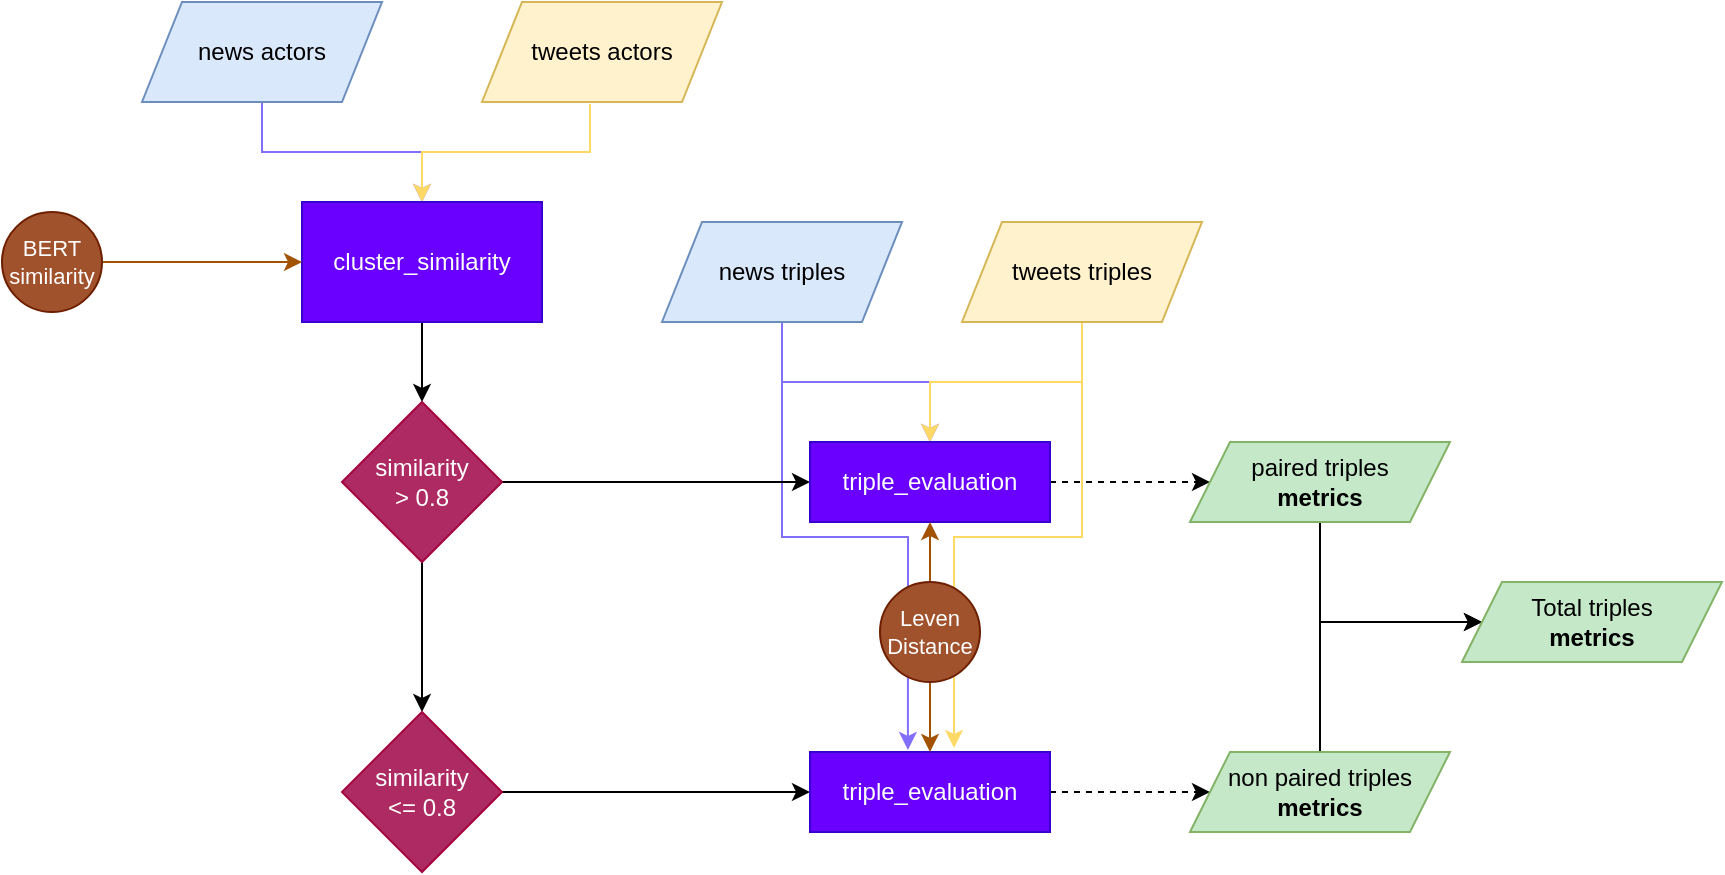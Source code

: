 <mxfile version="14.9.0" type="github">
  <diagram id="C5RBs43oDa-KdzZeNtuy" name="Page-1">
    <mxGraphModel dx="868" dy="468" grid="1" gridSize="10" guides="1" tooltips="1" connect="1" arrows="1" fold="1" page="1" pageScale="1" pageWidth="827" pageHeight="1169" math="0" shadow="0">
      <root>
        <mxCell id="WIyWlLk6GJQsqaUBKTNV-0" />
        <mxCell id="WIyWlLk6GJQsqaUBKTNV-1" parent="WIyWlLk6GJQsqaUBKTNV-0" />
        <mxCell id="CVYTd-x3_azDUV4iMZor-7" style="edgeStyle=orthogonalEdgeStyle;rounded=0;orthogonalLoop=1;jettySize=auto;html=1;exitX=0.5;exitY=1;exitDx=0;exitDy=0;entryX=0.5;entryY=0;entryDx=0;entryDy=0;strokeColor=#826FFC;" edge="1" parent="WIyWlLk6GJQsqaUBKTNV-1" source="CVYTd-x3_azDUV4iMZor-0" target="CVYTd-x3_azDUV4iMZor-6">
          <mxGeometry relative="1" as="geometry" />
        </mxCell>
        <mxCell id="CVYTd-x3_azDUV4iMZor-0" value="news actors" style="shape=parallelogram;perimeter=parallelogramPerimeter;whiteSpace=wrap;html=1;fixedSize=1;fillColor=#dae8fc;strokeColor=#6c8ebf;" vertex="1" parent="WIyWlLk6GJQsqaUBKTNV-1">
          <mxGeometry x="80" y="120" width="120" height="50" as="geometry" />
        </mxCell>
        <mxCell id="CVYTd-x3_azDUV4iMZor-30" style="edgeStyle=orthogonalEdgeStyle;rounded=0;orthogonalLoop=1;jettySize=auto;html=1;exitX=0.5;exitY=1;exitDx=0;exitDy=0;entryX=0.5;entryY=0;entryDx=0;entryDy=0;strokeColor=#826FFC;" edge="1" parent="WIyWlLk6GJQsqaUBKTNV-1" source="CVYTd-x3_azDUV4iMZor-1" target="CVYTd-x3_azDUV4iMZor-16">
          <mxGeometry relative="1" as="geometry" />
        </mxCell>
        <mxCell id="CVYTd-x3_azDUV4iMZor-38" style="edgeStyle=orthogonalEdgeStyle;rounded=0;orthogonalLoop=1;jettySize=auto;html=1;exitX=0.5;exitY=1;exitDx=0;exitDy=0;entryX=0.408;entryY=-0.025;entryDx=0;entryDy=0;entryPerimeter=0;strokeColor=#826FFC;" edge="1" parent="WIyWlLk6GJQsqaUBKTNV-1" source="CVYTd-x3_azDUV4iMZor-1" target="CVYTd-x3_azDUV4iMZor-23">
          <mxGeometry relative="1" as="geometry" />
        </mxCell>
        <mxCell id="CVYTd-x3_azDUV4iMZor-1" value="&lt;div&gt;news triples&lt;/div&gt;" style="shape=parallelogram;perimeter=parallelogramPerimeter;whiteSpace=wrap;html=1;fixedSize=1;fillColor=#dae8fc;strokeColor=#6c8ebf;" vertex="1" parent="WIyWlLk6GJQsqaUBKTNV-1">
          <mxGeometry x="340" y="230" width="120" height="50" as="geometry" />
        </mxCell>
        <mxCell id="CVYTd-x3_azDUV4iMZor-9" style="edgeStyle=orthogonalEdgeStyle;rounded=0;orthogonalLoop=1;jettySize=auto;html=1;exitX=0.45;exitY=1.02;exitDx=0;exitDy=0;entryX=0.5;entryY=0;entryDx=0;entryDy=0;exitPerimeter=0;strokeColor=#FFD966;" edge="1" parent="WIyWlLk6GJQsqaUBKTNV-1" source="CVYTd-x3_azDUV4iMZor-2" target="CVYTd-x3_azDUV4iMZor-6">
          <mxGeometry relative="1" as="geometry">
            <mxPoint x="230" y="230" as="targetPoint" />
            <mxPoint x="320" y="180" as="sourcePoint" />
          </mxGeometry>
        </mxCell>
        <mxCell id="CVYTd-x3_azDUV4iMZor-2" value="tweets actors" style="shape=parallelogram;perimeter=parallelogramPerimeter;whiteSpace=wrap;html=1;fixedSize=1;fillColor=#fff2cc;strokeColor=#d6b656;" vertex="1" parent="WIyWlLk6GJQsqaUBKTNV-1">
          <mxGeometry x="250" y="120" width="120" height="50" as="geometry" />
        </mxCell>
        <mxCell id="CVYTd-x3_azDUV4iMZor-31" style="edgeStyle=orthogonalEdgeStyle;rounded=0;orthogonalLoop=1;jettySize=auto;html=1;exitX=0.5;exitY=1;exitDx=0;exitDy=0;entryX=0.5;entryY=0;entryDx=0;entryDy=0;strokeColor=#FFD966;" edge="1" parent="WIyWlLk6GJQsqaUBKTNV-1" source="CVYTd-x3_azDUV4iMZor-4" target="CVYTd-x3_azDUV4iMZor-16">
          <mxGeometry relative="1" as="geometry">
            <mxPoint x="480" y="340" as="targetPoint" />
          </mxGeometry>
        </mxCell>
        <mxCell id="CVYTd-x3_azDUV4iMZor-37" style="edgeStyle=orthogonalEdgeStyle;rounded=0;orthogonalLoop=1;jettySize=auto;html=1;exitX=0.5;exitY=1;exitDx=0;exitDy=0;entryX=0.6;entryY=-0.05;entryDx=0;entryDy=0;entryPerimeter=0;strokeColor=#FFD966;" edge="1" parent="WIyWlLk6GJQsqaUBKTNV-1" source="CVYTd-x3_azDUV4iMZor-4" target="CVYTd-x3_azDUV4iMZor-23">
          <mxGeometry relative="1" as="geometry" />
        </mxCell>
        <mxCell id="CVYTd-x3_azDUV4iMZor-4" value="tweets triples" style="shape=parallelogram;perimeter=parallelogramPerimeter;whiteSpace=wrap;html=1;fixedSize=1;fillColor=#fff2cc;strokeColor=#d6b656;" vertex="1" parent="WIyWlLk6GJQsqaUBKTNV-1">
          <mxGeometry x="490" y="230" width="120" height="50" as="geometry" />
        </mxCell>
        <mxCell id="CVYTd-x3_azDUV4iMZor-15" style="edgeStyle=orthogonalEdgeStyle;rounded=0;orthogonalLoop=1;jettySize=auto;html=1;exitX=0.5;exitY=1;exitDx=0;exitDy=0;entryX=0.5;entryY=0;entryDx=0;entryDy=0;" edge="1" parent="WIyWlLk6GJQsqaUBKTNV-1" source="CVYTd-x3_azDUV4iMZor-6" target="CVYTd-x3_azDUV4iMZor-14">
          <mxGeometry relative="1" as="geometry" />
        </mxCell>
        <mxCell id="CVYTd-x3_azDUV4iMZor-6" value="cluster_similarity" style="rounded=0;whiteSpace=wrap;html=1;strokeColor=#3700CC;fillColor=#6a00ff;fontColor=#ffffff;" vertex="1" parent="WIyWlLk6GJQsqaUBKTNV-1">
          <mxGeometry x="160" y="220" width="120" height="60" as="geometry" />
        </mxCell>
        <mxCell id="CVYTd-x3_azDUV4iMZor-26" style="edgeStyle=orthogonalEdgeStyle;rounded=0;orthogonalLoop=1;jettySize=auto;html=1;exitX=1;exitY=0.5;exitDx=0;exitDy=0;entryX=0;entryY=0.5;entryDx=0;entryDy=0;strokeColor=#A35200;" edge="1" parent="WIyWlLk6GJQsqaUBKTNV-1" source="CVYTd-x3_azDUV4iMZor-11" target="CVYTd-x3_azDUV4iMZor-6">
          <mxGeometry relative="1" as="geometry" />
        </mxCell>
        <mxCell id="CVYTd-x3_azDUV4iMZor-11" value="&lt;div style=&quot;font-size: 11px&quot;&gt;&lt;font style=&quot;font-size: 11px&quot;&gt;BERT&lt;/font&gt;&lt;/div&gt;&lt;div style=&quot;font-size: 11px&quot;&gt;&lt;font style=&quot;font-size: 11px&quot;&gt;similarity&lt;/font&gt;&lt;br&gt;&lt;/div&gt;" style="ellipse;whiteSpace=wrap;html=1;aspect=fixed;fillColor=#a0522d;strokeColor=#6D1F00;fontColor=#ffffff;" vertex="1" parent="WIyWlLk6GJQsqaUBKTNV-1">
          <mxGeometry x="10" y="225" width="50" height="50" as="geometry" />
        </mxCell>
        <mxCell id="CVYTd-x3_azDUV4iMZor-17" style="edgeStyle=orthogonalEdgeStyle;rounded=0;orthogonalLoop=1;jettySize=auto;html=1;exitX=1;exitY=0.5;exitDx=0;exitDy=0;entryX=0;entryY=0.5;entryDx=0;entryDy=0;" edge="1" parent="WIyWlLk6GJQsqaUBKTNV-1" source="CVYTd-x3_azDUV4iMZor-14" target="CVYTd-x3_azDUV4iMZor-16">
          <mxGeometry relative="1" as="geometry" />
        </mxCell>
        <mxCell id="CVYTd-x3_azDUV4iMZor-22" style="edgeStyle=orthogonalEdgeStyle;rounded=0;orthogonalLoop=1;jettySize=auto;html=1;exitX=0.5;exitY=1;exitDx=0;exitDy=0;entryX=0.5;entryY=0;entryDx=0;entryDy=0;" edge="1" parent="WIyWlLk6GJQsqaUBKTNV-1" source="CVYTd-x3_azDUV4iMZor-14" target="CVYTd-x3_azDUV4iMZor-21">
          <mxGeometry relative="1" as="geometry" />
        </mxCell>
        <mxCell id="CVYTd-x3_azDUV4iMZor-14" value="&lt;div&gt;similarity &lt;br&gt;&lt;/div&gt;&lt;div&gt;&amp;gt; 0.8&lt;br&gt;&lt;/div&gt;" style="rhombus;whiteSpace=wrap;html=1;strokeColor=#A50040;fontColor=#ffffff;fillColor=#AD2A63;" vertex="1" parent="WIyWlLk6GJQsqaUBKTNV-1">
          <mxGeometry x="180" y="320" width="80" height="80" as="geometry" />
        </mxCell>
        <mxCell id="CVYTd-x3_azDUV4iMZor-20" style="edgeStyle=orthogonalEdgeStyle;rounded=0;orthogonalLoop=1;jettySize=auto;html=1;exitX=1;exitY=0.5;exitDx=0;exitDy=0;entryX=0;entryY=0.5;entryDx=0;entryDy=0;dashed=1;" edge="1" parent="WIyWlLk6GJQsqaUBKTNV-1" source="CVYTd-x3_azDUV4iMZor-16" target="CVYTd-x3_azDUV4iMZor-19">
          <mxGeometry relative="1" as="geometry" />
        </mxCell>
        <mxCell id="CVYTd-x3_azDUV4iMZor-16" value="triple_evaluation" style="rounded=0;whiteSpace=wrap;html=1;fillColor=#6a00ff;strokeColor=#3700CC;fontColor=#ffffff;" vertex="1" parent="WIyWlLk6GJQsqaUBKTNV-1">
          <mxGeometry x="414" y="340" width="120" height="40" as="geometry" />
        </mxCell>
        <mxCell id="CVYTd-x3_azDUV4iMZor-44" style="edgeStyle=orthogonalEdgeStyle;rounded=0;orthogonalLoop=1;jettySize=auto;html=1;exitX=0.5;exitY=1;exitDx=0;exitDy=0;entryX=0;entryY=0.5;entryDx=0;entryDy=0;" edge="1" parent="WIyWlLk6GJQsqaUBKTNV-1" source="CVYTd-x3_azDUV4iMZor-19" target="CVYTd-x3_azDUV4iMZor-43">
          <mxGeometry relative="1" as="geometry">
            <Array as="points">
              <mxPoint x="669" y="430" />
            </Array>
          </mxGeometry>
        </mxCell>
        <mxCell id="CVYTd-x3_azDUV4iMZor-19" value="&lt;div&gt;paired triples&lt;/div&gt;&lt;div&gt;&lt;b&gt;metrics&lt;/b&gt;&lt;br&gt;&lt;/div&gt;" style="shape=parallelogram;perimeter=parallelogramPerimeter;whiteSpace=wrap;html=1;fixedSize=1;strokeColor=#82b366;fillColor=#C5E8C8;" vertex="1" parent="WIyWlLk6GJQsqaUBKTNV-1">
          <mxGeometry x="604" y="340" width="130" height="40" as="geometry" />
        </mxCell>
        <mxCell id="CVYTd-x3_azDUV4iMZor-24" style="edgeStyle=orthogonalEdgeStyle;rounded=0;orthogonalLoop=1;jettySize=auto;html=1;exitX=1;exitY=0.5;exitDx=0;exitDy=0;entryX=0;entryY=0.5;entryDx=0;entryDy=0;" edge="1" parent="WIyWlLk6GJQsqaUBKTNV-1" source="CVYTd-x3_azDUV4iMZor-21" target="CVYTd-x3_azDUV4iMZor-23">
          <mxGeometry relative="1" as="geometry" />
        </mxCell>
        <mxCell id="CVYTd-x3_azDUV4iMZor-21" value="&lt;div&gt;similarity &lt;br&gt;&lt;/div&gt;&lt;div&gt;&amp;lt;= 0.8&lt;br&gt;&lt;/div&gt;" style="rhombus;whiteSpace=wrap;html=1;strokeColor=#A50040;fontColor=#ffffff;fillColor=#AD2A63;" vertex="1" parent="WIyWlLk6GJQsqaUBKTNV-1">
          <mxGeometry x="180" y="475" width="80" height="80" as="geometry" />
        </mxCell>
        <mxCell id="CVYTd-x3_azDUV4iMZor-27" style="edgeStyle=orthogonalEdgeStyle;rounded=0;orthogonalLoop=1;jettySize=auto;html=1;exitX=1;exitY=0.5;exitDx=0;exitDy=0;entryX=0;entryY=0.5;entryDx=0;entryDy=0;dashed=1;" edge="1" parent="WIyWlLk6GJQsqaUBKTNV-1" source="CVYTd-x3_azDUV4iMZor-23" target="CVYTd-x3_azDUV4iMZor-25">
          <mxGeometry relative="1" as="geometry" />
        </mxCell>
        <mxCell id="CVYTd-x3_azDUV4iMZor-23" value="triple_evaluation" style="rounded=0;whiteSpace=wrap;html=1;fillColor=#6a00ff;strokeColor=#3700CC;fontColor=#ffffff;" vertex="1" parent="WIyWlLk6GJQsqaUBKTNV-1">
          <mxGeometry x="414" y="495" width="120" height="40" as="geometry" />
        </mxCell>
        <mxCell id="CVYTd-x3_azDUV4iMZor-45" style="edgeStyle=orthogonalEdgeStyle;rounded=0;orthogonalLoop=1;jettySize=auto;html=1;exitX=0.5;exitY=0;exitDx=0;exitDy=0;entryX=0;entryY=0.5;entryDx=0;entryDy=0;strokeColor=#000000;" edge="1" parent="WIyWlLk6GJQsqaUBKTNV-1" source="CVYTd-x3_azDUV4iMZor-25" target="CVYTd-x3_azDUV4iMZor-43">
          <mxGeometry relative="1" as="geometry">
            <Array as="points">
              <mxPoint x="669" y="430" />
            </Array>
          </mxGeometry>
        </mxCell>
        <mxCell id="CVYTd-x3_azDUV4iMZor-25" value="&lt;div&gt;non paired triples&lt;/div&gt;&lt;b&gt;metrics&lt;/b&gt;" style="shape=parallelogram;perimeter=parallelogramPerimeter;whiteSpace=wrap;html=1;fixedSize=1;strokeColor=#82b366;fillColor=#C5E8C8;" vertex="1" parent="WIyWlLk6GJQsqaUBKTNV-1">
          <mxGeometry x="604" y="495" width="130" height="40" as="geometry" />
        </mxCell>
        <mxCell id="CVYTd-x3_azDUV4iMZor-40" style="edgeStyle=orthogonalEdgeStyle;rounded=0;orthogonalLoop=1;jettySize=auto;html=1;exitX=0.5;exitY=0;exitDx=0;exitDy=0;entryX=0.5;entryY=1;entryDx=0;entryDy=0;strokeColor=#A35200;" edge="1" parent="WIyWlLk6GJQsqaUBKTNV-1" source="CVYTd-x3_azDUV4iMZor-34" target="CVYTd-x3_azDUV4iMZor-16">
          <mxGeometry relative="1" as="geometry" />
        </mxCell>
        <mxCell id="CVYTd-x3_azDUV4iMZor-41" style="edgeStyle=orthogonalEdgeStyle;rounded=0;orthogonalLoop=1;jettySize=auto;html=1;exitX=0.5;exitY=1;exitDx=0;exitDy=0;entryX=0.5;entryY=0;entryDx=0;entryDy=0;strokeColor=#A35200;" edge="1" parent="WIyWlLk6GJQsqaUBKTNV-1" source="CVYTd-x3_azDUV4iMZor-34" target="CVYTd-x3_azDUV4iMZor-23">
          <mxGeometry relative="1" as="geometry" />
        </mxCell>
        <mxCell id="CVYTd-x3_azDUV4iMZor-34" value="&lt;div style=&quot;font-size: 11px&quot;&gt;Leven&lt;/div&gt;&lt;div style=&quot;font-size: 11px&quot;&gt;Distance&lt;br&gt;&lt;/div&gt;" style="ellipse;whiteSpace=wrap;html=1;aspect=fixed;fillColor=#a0522d;strokeColor=#6D1F00;fontColor=#ffffff;" vertex="1" parent="WIyWlLk6GJQsqaUBKTNV-1">
          <mxGeometry x="449" y="410" width="50" height="50" as="geometry" />
        </mxCell>
        <mxCell id="CVYTd-x3_azDUV4iMZor-43" value="&lt;div&gt;Total triples&lt;/div&gt;&lt;div&gt;&lt;b&gt;metrics&lt;/b&gt;&lt;br&gt;&lt;/div&gt;" style="shape=parallelogram;perimeter=parallelogramPerimeter;whiteSpace=wrap;html=1;fixedSize=1;strokeColor=#82b366;fillColor=#C5E8C8;" vertex="1" parent="WIyWlLk6GJQsqaUBKTNV-1">
          <mxGeometry x="740" y="410" width="130" height="40" as="geometry" />
        </mxCell>
      </root>
    </mxGraphModel>
  </diagram>
</mxfile>

